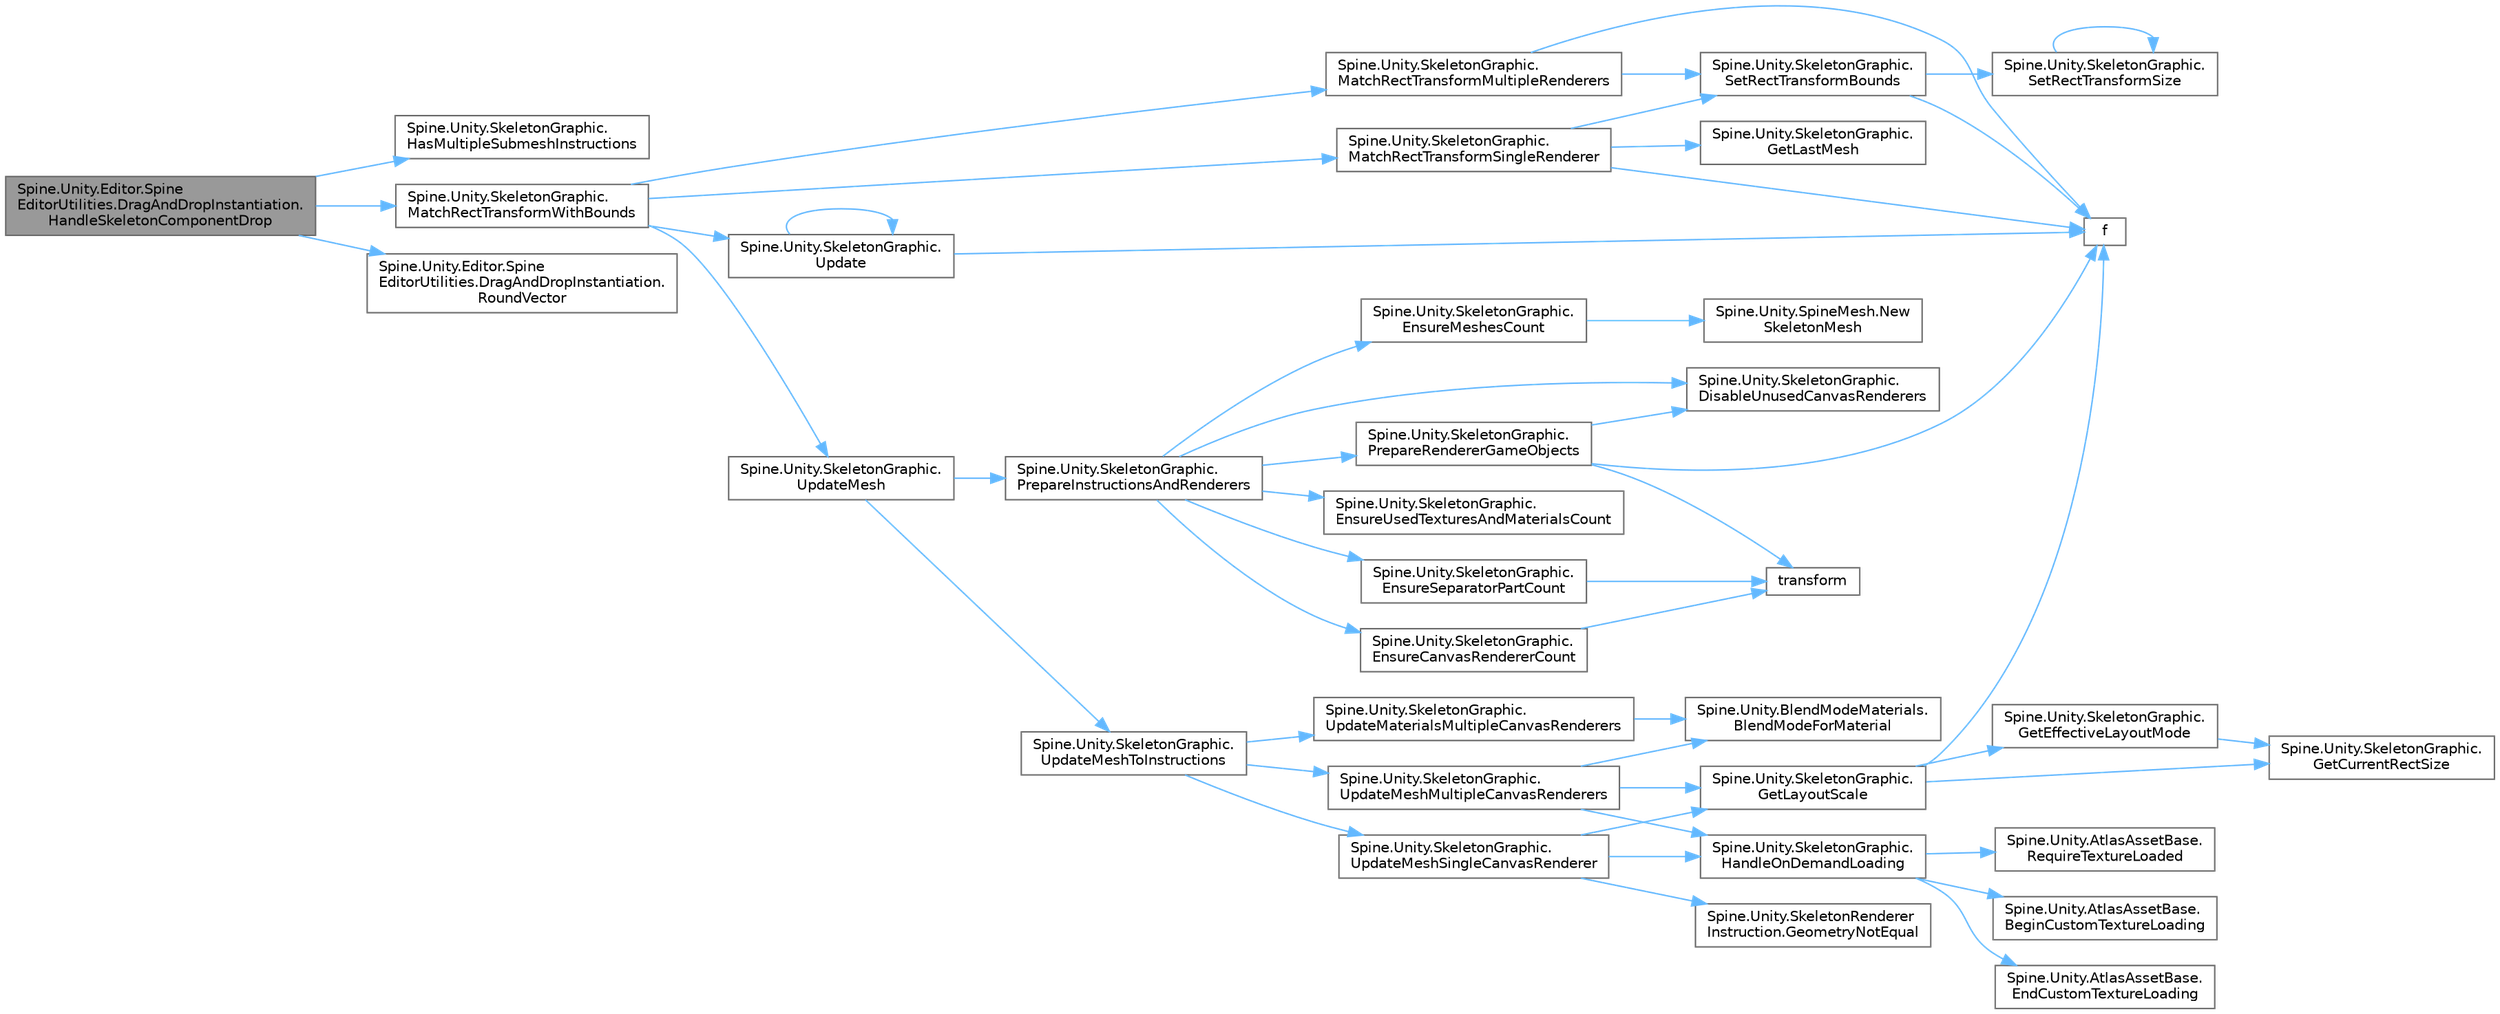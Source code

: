 digraph "Spine.Unity.Editor.SpineEditorUtilities.DragAndDropInstantiation.HandleSkeletonComponentDrop"
{
 // LATEX_PDF_SIZE
  bgcolor="transparent";
  edge [fontname=Helvetica,fontsize=10,labelfontname=Helvetica,labelfontsize=10];
  node [fontname=Helvetica,fontsize=10,shape=box,height=0.2,width=0.4];
  rankdir="LR";
  Node1 [id="Node000001",label="Spine.Unity.Editor.Spine\lEditorUtilities.DragAndDropInstantiation.\lHandleSkeletonComponentDrop",height=0.2,width=0.4,color="gray40", fillcolor="grey60", style="filled", fontcolor="black",tooltip=" "];
  Node1 -> Node2 [id="edge49_Node000001_Node000002",color="steelblue1",style="solid",tooltip=" "];
  Node2 [id="Node000002",label="Spine.Unity.SkeletonGraphic.\lHasMultipleSubmeshInstructions",height=0.2,width=0.4,color="grey40", fillcolor="white", style="filled",URL="$class_spine_1_1_unity_1_1_skeleton_graphic.html#a1330ca516a2a73248576b047ef30c2cd",tooltip=" "];
  Node1 -> Node3 [id="edge50_Node000001_Node000003",color="steelblue1",style="solid",tooltip=" "];
  Node3 [id="Node000003",label="Spine.Unity.SkeletonGraphic.\lMatchRectTransformWithBounds",height=0.2,width=0.4,color="grey40", fillcolor="white", style="filled",URL="$class_spine_1_1_unity_1_1_skeleton_graphic.html#a21244bb0bd7c0eee72165952058843f2",tooltip=" "];
  Node3 -> Node4 [id="edge51_Node000003_Node000004",color="steelblue1",style="solid",tooltip=" "];
  Node4 [id="Node000004",label="Spine.Unity.SkeletonGraphic.\lMatchRectTransformMultipleRenderers",height=0.2,width=0.4,color="grey40", fillcolor="white", style="filled",URL="$class_spine_1_1_unity_1_1_skeleton_graphic.html#ae006d71be660943c27496907bf99feca",tooltip=" "];
  Node4 -> Node5 [id="edge52_Node000004_Node000005",color="steelblue1",style="solid",tooltip=" "];
  Node5 [id="Node000005",label="f",height=0.2,width=0.4,color="grey40", fillcolor="white", style="filled",URL="$cxx11__tensor__map_8cpp.html#a7f507fea02198f6cb81c86640c7b1a4e",tooltip=" "];
  Node4 -> Node6 [id="edge53_Node000004_Node000006",color="steelblue1",style="solid",tooltip=" "];
  Node6 [id="Node000006",label="Spine.Unity.SkeletonGraphic.\lSetRectTransformBounds",height=0.2,width=0.4,color="grey40", fillcolor="white", style="filled",URL="$class_spine_1_1_unity_1_1_skeleton_graphic.html#acb0d9fd65cba62f578d7b9f625e3e68d",tooltip=" "];
  Node6 -> Node5 [id="edge54_Node000006_Node000005",color="steelblue1",style="solid",tooltip=" "];
  Node6 -> Node7 [id="edge55_Node000006_Node000007",color="steelblue1",style="solid",tooltip=" "];
  Node7 [id="Node000007",label="Spine.Unity.SkeletonGraphic.\lSetRectTransformSize",height=0.2,width=0.4,color="grey40", fillcolor="white", style="filled",URL="$class_spine_1_1_unity_1_1_skeleton_graphic.html#a26158d987b1e6f81bda90bbdc020a4ff",tooltip=" "];
  Node7 -> Node7 [id="edge56_Node000007_Node000007",color="steelblue1",style="solid",tooltip=" "];
  Node3 -> Node8 [id="edge57_Node000003_Node000008",color="steelblue1",style="solid",tooltip=" "];
  Node8 [id="Node000008",label="Spine.Unity.SkeletonGraphic.\lMatchRectTransformSingleRenderer",height=0.2,width=0.4,color="grey40", fillcolor="white", style="filled",URL="$class_spine_1_1_unity_1_1_skeleton_graphic.html#a68ddd15152b8c9c6bcb1ada993b53124",tooltip=" "];
  Node8 -> Node5 [id="edge58_Node000008_Node000005",color="steelblue1",style="solid",tooltip=" "];
  Node8 -> Node9 [id="edge59_Node000008_Node000009",color="steelblue1",style="solid",tooltip=" "];
  Node9 [id="Node000009",label="Spine.Unity.SkeletonGraphic.\lGetLastMesh",height=0.2,width=0.4,color="grey40", fillcolor="white", style="filled",URL="$class_spine_1_1_unity_1_1_skeleton_graphic.html#a38200a13cd52a53be7b3e0d23364be23",tooltip=" "];
  Node8 -> Node6 [id="edge60_Node000008_Node000006",color="steelblue1",style="solid",tooltip=" "];
  Node3 -> Node10 [id="edge61_Node000003_Node000010",color="steelblue1",style="solid",tooltip=" "];
  Node10 [id="Node000010",label="Spine.Unity.SkeletonGraphic.\lUpdate",height=0.2,width=0.4,color="grey40", fillcolor="white", style="filled",URL="$class_spine_1_1_unity_1_1_skeleton_graphic.html#aff60ca4f1769ec2ee4726770fd46f8fb",tooltip=" "];
  Node10 -> Node5 [id="edge62_Node000010_Node000005",color="steelblue1",style="solid",tooltip=" "];
  Node10 -> Node10 [id="edge63_Node000010_Node000010",color="steelblue1",style="solid",tooltip=" "];
  Node3 -> Node11 [id="edge64_Node000003_Node000011",color="steelblue1",style="solid",tooltip=" "];
  Node11 [id="Node000011",label="Spine.Unity.SkeletonGraphic.\lUpdateMesh",height=0.2,width=0.4,color="grey40", fillcolor="white", style="filled",URL="$class_spine_1_1_unity_1_1_skeleton_graphic.html#a1811fb0d59465b27a278b3aaf8058c36",tooltip=" "];
  Node11 -> Node12 [id="edge65_Node000011_Node000012",color="steelblue1",style="solid",tooltip=" "];
  Node12 [id="Node000012",label="Spine.Unity.SkeletonGraphic.\lPrepareInstructionsAndRenderers",height=0.2,width=0.4,color="grey40", fillcolor="white", style="filled",URL="$class_spine_1_1_unity_1_1_skeleton_graphic.html#a18d0a3256c312ad8cc037e8f36cded4b",tooltip=" "];
  Node12 -> Node13 [id="edge66_Node000012_Node000013",color="steelblue1",style="solid",tooltip=" "];
  Node13 [id="Node000013",label="Spine.Unity.SkeletonGraphic.\lDisableUnusedCanvasRenderers",height=0.2,width=0.4,color="grey40", fillcolor="white", style="filled",URL="$class_spine_1_1_unity_1_1_skeleton_graphic.html#a3638fe6f5a7dcc3ebe818b4ec835c9f5",tooltip=" "];
  Node12 -> Node14 [id="edge67_Node000012_Node000014",color="steelblue1",style="solid",tooltip=" "];
  Node14 [id="Node000014",label="Spine.Unity.SkeletonGraphic.\lEnsureCanvasRendererCount",height=0.2,width=0.4,color="grey40", fillcolor="white", style="filled",URL="$class_spine_1_1_unity_1_1_skeleton_graphic.html#a26c8c822ec81d83181c6bb7e50c8301d",tooltip=" "];
  Node14 -> Node15 [id="edge68_Node000014_Node000015",color="steelblue1",style="solid",tooltip=" "];
  Node15 [id="Node000015",label="transform",height=0.2,width=0.4,color="grey40", fillcolor="white", style="filled",URL="$geometry_8cpp.html#ad05130a1d9f2e9708c1125b4cc2fe7cb",tooltip=" "];
  Node12 -> Node16 [id="edge69_Node000012_Node000016",color="steelblue1",style="solid",tooltip=" "];
  Node16 [id="Node000016",label="Spine.Unity.SkeletonGraphic.\lEnsureMeshesCount",height=0.2,width=0.4,color="grey40", fillcolor="white", style="filled",URL="$class_spine_1_1_unity_1_1_skeleton_graphic.html#a337645562b00b7ba6936e3639fbcb271",tooltip=" "];
  Node16 -> Node17 [id="edge70_Node000016_Node000017",color="steelblue1",style="solid",tooltip=" "];
  Node17 [id="Node000017",label="Spine.Unity.SpineMesh.New\lSkeletonMesh",height=0.2,width=0.4,color="grey40", fillcolor="white", style="filled",URL="$class_spine_1_1_unity_1_1_spine_mesh.html#a8ed064592a103f369b0817887a7055b2",tooltip="Factory method for creating a new mesh for use in Spine components. This can be called in field initi..."];
  Node12 -> Node18 [id="edge71_Node000012_Node000018",color="steelblue1",style="solid",tooltip=" "];
  Node18 [id="Node000018",label="Spine.Unity.SkeletonGraphic.\lEnsureSeparatorPartCount",height=0.2,width=0.4,color="grey40", fillcolor="white", style="filled",URL="$class_spine_1_1_unity_1_1_skeleton_graphic.html#ab0991144fd073d72c7bf87ed43795800",tooltip=" "];
  Node18 -> Node15 [id="edge72_Node000018_Node000015",color="steelblue1",style="solid",tooltip=" "];
  Node12 -> Node19 [id="edge73_Node000012_Node000019",color="steelblue1",style="solid",tooltip=" "];
  Node19 [id="Node000019",label="Spine.Unity.SkeletonGraphic.\lEnsureUsedTexturesAndMaterialsCount",height=0.2,width=0.4,color="grey40", fillcolor="white", style="filled",URL="$class_spine_1_1_unity_1_1_skeleton_graphic.html#a05091332624fd911a8b5b39643befa25",tooltip=" "];
  Node12 -> Node20 [id="edge74_Node000012_Node000020",color="steelblue1",style="solid",tooltip=" "];
  Node20 [id="Node000020",label="Spine.Unity.SkeletonGraphic.\lPrepareRendererGameObjects",height=0.2,width=0.4,color="grey40", fillcolor="white", style="filled",URL="$class_spine_1_1_unity_1_1_skeleton_graphic.html#a636fff728b8dd66336c8a4516816b640",tooltip=" "];
  Node20 -> Node13 [id="edge75_Node000020_Node000013",color="steelblue1",style="solid",tooltip=" "];
  Node20 -> Node5 [id="edge76_Node000020_Node000005",color="steelblue1",style="solid",tooltip=" "];
  Node20 -> Node15 [id="edge77_Node000020_Node000015",color="steelblue1",style="solid",tooltip=" "];
  Node11 -> Node21 [id="edge78_Node000011_Node000021",color="steelblue1",style="solid",tooltip=" "];
  Node21 [id="Node000021",label="Spine.Unity.SkeletonGraphic.\lUpdateMeshToInstructions",height=0.2,width=0.4,color="grey40", fillcolor="white", style="filled",URL="$class_spine_1_1_unity_1_1_skeleton_graphic.html#a50ec2f3ae7367a65798109fda1aa54e8",tooltip=" "];
  Node21 -> Node22 [id="edge79_Node000021_Node000022",color="steelblue1",style="solid",tooltip=" "];
  Node22 [id="Node000022",label="Spine.Unity.SkeletonGraphic.\lUpdateMaterialsMultipleCanvasRenderers",height=0.2,width=0.4,color="grey40", fillcolor="white", style="filled",URL="$class_spine_1_1_unity_1_1_skeleton_graphic.html#ac210137b243b9b8fe206daeac993da15",tooltip=" "];
  Node22 -> Node23 [id="edge80_Node000022_Node000023",color="steelblue1",style="solid",tooltip=" "];
  Node23 [id="Node000023",label="Spine.Unity.BlendModeMaterials.\lBlendModeForMaterial",height=0.2,width=0.4,color="grey40", fillcolor="white", style="filled",URL="$class_spine_1_1_unity_1_1_blend_mode_materials.html#a131d40832196c5c89dd447d0b9d43089",tooltip=" "];
  Node21 -> Node24 [id="edge81_Node000021_Node000024",color="steelblue1",style="solid",tooltip=" "];
  Node24 [id="Node000024",label="Spine.Unity.SkeletonGraphic.\lUpdateMeshMultipleCanvasRenderers",height=0.2,width=0.4,color="grey40", fillcolor="white", style="filled",URL="$class_spine_1_1_unity_1_1_skeleton_graphic.html#af06f5d9f1c387a6254ca6a705025ead0",tooltip=" "];
  Node24 -> Node23 [id="edge82_Node000024_Node000023",color="steelblue1",style="solid",tooltip=" "];
  Node24 -> Node25 [id="edge83_Node000024_Node000025",color="steelblue1",style="solid",tooltip=" "];
  Node25 [id="Node000025",label="Spine.Unity.SkeletonGraphic.\lGetLayoutScale",height=0.2,width=0.4,color="grey40", fillcolor="white", style="filled",URL="$class_spine_1_1_unity_1_1_skeleton_graphic.html#a9c18b02b7c25bd9a8969d5206837bfbf",tooltip=" "];
  Node25 -> Node5 [id="edge84_Node000025_Node000005",color="steelblue1",style="solid",tooltip=" "];
  Node25 -> Node26 [id="edge85_Node000025_Node000026",color="steelblue1",style="solid",tooltip=" "];
  Node26 [id="Node000026",label="Spine.Unity.SkeletonGraphic.\lGetCurrentRectSize",height=0.2,width=0.4,color="grey40", fillcolor="white", style="filled",URL="$class_spine_1_1_unity_1_1_skeleton_graphic.html#a13f2f50f893bd1f129c69904ef738a0e",tooltip=" "];
  Node25 -> Node27 [id="edge86_Node000025_Node000027",color="steelblue1",style="solid",tooltip=" "];
  Node27 [id="Node000027",label="Spine.Unity.SkeletonGraphic.\lGetEffectiveLayoutMode",height=0.2,width=0.4,color="grey40", fillcolor="white", style="filled",URL="$class_spine_1_1_unity_1_1_skeleton_graphic.html#a42fb79d5fb76a34fa05961c59b90a729",tooltip="LayoutMode FitInParent and EnvelopeParent actually result in HeightControlsWidth or WidthControlsHeig..."];
  Node27 -> Node26 [id="edge87_Node000027_Node000026",color="steelblue1",style="solid",tooltip=" "];
  Node24 -> Node28 [id="edge88_Node000024_Node000028",color="steelblue1",style="solid",tooltip=" "];
  Node28 [id="Node000028",label="Spine.Unity.SkeletonGraphic.\lHandleOnDemandLoading",height=0.2,width=0.4,color="grey40", fillcolor="white", style="filled",URL="$class_spine_1_1_unity_1_1_skeleton_graphic.html#a1b98c93937a4e546898c67623db19d63",tooltip=" "];
  Node28 -> Node29 [id="edge89_Node000028_Node000029",color="steelblue1",style="solid",tooltip=" "];
  Node29 [id="Node000029",label="Spine.Unity.AtlasAssetBase.\lBeginCustomTextureLoading",height=0.2,width=0.4,color="grey40", fillcolor="white", style="filled",URL="$class_spine_1_1_unity_1_1_atlas_asset_base.html#aa00860afa0504d0d8a183931e30d56be",tooltip=" "];
  Node28 -> Node30 [id="edge90_Node000028_Node000030",color="steelblue1",style="solid",tooltip=" "];
  Node30 [id="Node000030",label="Spine.Unity.AtlasAssetBase.\lEndCustomTextureLoading",height=0.2,width=0.4,color="grey40", fillcolor="white", style="filled",URL="$class_spine_1_1_unity_1_1_atlas_asset_base.html#a35ae51700f35ea22dd5769052da463a4",tooltip=" "];
  Node28 -> Node31 [id="edge91_Node000028_Node000031",color="steelblue1",style="solid",tooltip=" "];
  Node31 [id="Node000031",label="Spine.Unity.AtlasAssetBase.\lRequireTextureLoaded",height=0.2,width=0.4,color="grey40", fillcolor="white", style="filled",URL="$class_spine_1_1_unity_1_1_atlas_asset_base.html#a199e150e07b55e61bd93e70783491dc4",tooltip=" "];
  Node21 -> Node32 [id="edge92_Node000021_Node000032",color="steelblue1",style="solid",tooltip=" "];
  Node32 [id="Node000032",label="Spine.Unity.SkeletonGraphic.\lUpdateMeshSingleCanvasRenderer",height=0.2,width=0.4,color="grey40", fillcolor="white", style="filled",URL="$class_spine_1_1_unity_1_1_skeleton_graphic.html#a17d64aa1dc6b16618f554c0d7a22f704",tooltip=" "];
  Node32 -> Node33 [id="edge93_Node000032_Node000033",color="steelblue1",style="solid",tooltip=" "];
  Node33 [id="Node000033",label="Spine.Unity.SkeletonRenderer\lInstruction.GeometryNotEqual",height=0.2,width=0.4,color="grey40", fillcolor="white", style="filled",URL="$class_spine_1_1_unity_1_1_skeleton_renderer_instruction.html#a6ea986f462eac2cac4e50e8206b69c81",tooltip=" "];
  Node32 -> Node25 [id="edge94_Node000032_Node000025",color="steelblue1",style="solid",tooltip=" "];
  Node32 -> Node28 [id="edge95_Node000032_Node000028",color="steelblue1",style="solid",tooltip=" "];
  Node1 -> Node34 [id="edge96_Node000001_Node000034",color="steelblue1",style="solid",tooltip=" "];
  Node34 [id="Node000034",label="Spine.Unity.Editor.Spine\lEditorUtilities.DragAndDropInstantiation.\lRoundVector",height=0.2,width=0.4,color="grey40", fillcolor="white", style="filled",URL="$class_spine_1_1_unity_1_1_editor_1_1_spine_editor_utilities_1_1_drag_and_drop_instantiation.html#a4da7c06949d7cf0288e5d6e6715487a0",tooltip="Rounds off vector components to a number of decimal digits."];
}
